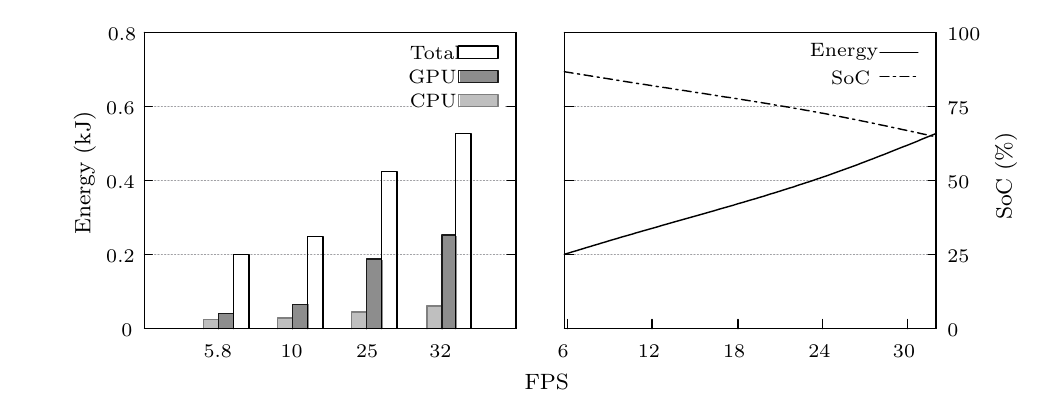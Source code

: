 \definecolor{ca0a0a4}{RGB}{160,160,164}
\definecolor{cbfbfbf}{RGB}{191,191,191}
\definecolor{c7f7f7f}{RGB}{127,127,127}
\definecolor{c8d8d8d}{RGB}{141,141,141}
\definecolor{c1a1a1a}{RGB}{26,26,26}
\scriptsize
\begin{tikzpicture}[y=0.80pt, x=0.80pt, yscale=-0.68, xscale=0.68, inner sep=0pt, outer sep=0pt]
\begin{scope}[draw=black,line join=bevel,line cap=rect,even odd rule,line width=0.512pt]
  \begin{scope}[cm={{1.0,0.0,0.0,1.0,(0.0,0.0)}},draw=black,line join=bevel,line cap=rect,line width=0.512pt]
  \end{scope}
  \begin{scope}[cm={{1.003,0.0,0.0,1.003,(0.0,0.0)}},draw=black,line join=bevel,line cap=rect,line width=0.512pt]
  \end{scope}
  \begin{scope}[cm={{1.003,0.0,0.0,1.003,(0.0,0.0)}},draw=ca0a0a4,dash pattern=on 0.40pt off 0.80pt,line join=round,line cap=round,line width=0.400pt]
    \path[draw] (64.5,224.5) -- (310.5,224.5);
  \end{scope}
  \begin{scope}[cm={{1.003,0.0,0.0,1.003,(0.0,0.0)}},draw=black,line join=round,line cap=round,line width=0.512pt]
    \path[draw] (64.5,224.5) -- (69.5,224.5);
    \path[draw] (310.5,224.5) -- (304.5,224.5);
  \end{scope}
  \begin{scope}[cm={{1.003,0.0,0.0,1.003,(0.0,0.0)}},draw=black,line join=bevel,line cap=rect,line width=0.512pt]
  \end{scope}
  \begin{scope}[cm={{1.003,0.0,0.0,1.003,(49.153,230.217)}},draw=black,line join=bevel,line cap=rect,line width=0.512pt]
  \end{scope}
  \begin{scope}[cm={{1.003,0.0,0.0,1.003,(49.153,230.217)}},draw=black,line join=bevel,line cap=rect,line width=0.512pt]
  \end{scope}
  \begin{scope}[cm={{1.003,0.0,0.0,1.003,(49.153,230.217)}},draw=black,line join=bevel,line cap=rect,line width=0.512pt]
  \end{scope}
  \begin{scope}[cm={{1.003,0.0,0.0,1.003,(49.153,230.217)}},draw=black,line join=bevel,line cap=rect,line width=0.512pt]
  \end{scope}
  \begin{scope}[cm={{1.003,0.0,0.0,1.003,(49.153,230.217)}},draw=black,line join=bevel,line cap=rect,line width=0.512pt]
  \end{scope}
  \begin{scope}[cm={{1.003,0.0,0.0,1.003,(49.153,230.217)}},draw=black,line join=bevel,line cap=rect,line width=0.512pt]
    \path[fill=black] (0.0,0.0) node[above right] () {0};
  \end{scope}
  \begin{scope}[cm={{1.003,0.0,0.0,1.003,(49.153,230.217)}},draw=black,line join=bevel,line cap=rect,line width=0.512pt]
  \end{scope}
  \begin{scope}[cm={{1.003,0.0,0.0,1.003,(0.0,0.0)}},draw=black,line join=bevel,line cap=rect,line width=0.512pt]
  \end{scope}
  \begin{scope}[cm={{1.003,0.0,0.0,1.003,(0.0,0.0)}},draw=ca0a0a4,dash pattern=on 0.40pt off 0.80pt,line join=round,line cap=round,line width=0.400pt]
    \path[draw] (64.5,175.5) -- (310.5,175.5);
  \end{scope}
  \begin{scope}[cm={{1.003,0.0,0.0,1.003,(0.0,0.0)}},draw=black,line join=round,line cap=round,line width=0.512pt]
    \path[draw] (64.5,175.5) -- (69.5,175.5);
    \path[draw] (310.5,175.5) -- (304.5,175.5);
  \end{scope}
  \begin{scope}[cm={{1.003,0.0,0.0,1.003,(0.0,0.0)}},draw=black,line join=bevel,line cap=rect,line width=0.512pt]
  \end{scope}
  \begin{scope}[cm={{1.003,0.0,0.0,1.003,(49.153,181.064)}},draw=black,line join=bevel,line cap=rect,line width=0.512pt]
  \end{scope}
  \begin{scope}[cm={{1.003,0.0,0.0,1.003,(49.153,181.064)}},draw=black,line join=bevel,line cap=rect,line width=0.512pt]
  \end{scope}
  \begin{scope}[cm={{1.003,0.0,0.0,1.003,(49.153,181.064)}},draw=black,line join=bevel,line cap=rect,line width=0.512pt]
  \end{scope}
  \begin{scope}[cm={{1.003,0.0,0.0,1.003,(49.153,181.064)}},draw=black,line join=bevel,line cap=rect,line width=0.512pt]
  \end{scope}
  \begin{scope}[cm={{1.003,0.0,0.0,1.003,(49.153,181.064)}},draw=black,line join=bevel,line cap=rect,line width=0.512pt]
  \end{scope}
  \begin{scope}[cm={{1.003,0.0,0.0,1.003,(39.153,181.064)}},draw=black,line join=bevel,line cap=rect,line width=0.512pt]
    \path[fill=black] (0.0,0.0) node[above right] () {0.2};
  \end{scope}
  \begin{scope}[cm={{1.003,0.0,0.0,1.003,(49.153,181.064)}},draw=black,line join=bevel,line cap=rect,line width=0.512pt]
  \end{scope}
  \begin{scope}[cm={{1.003,0.0,0.0,1.003,(0.0,0.0)}},draw=black,line join=bevel,line cap=rect,line width=0.512pt]
  \end{scope}
  \begin{scope}[cm={{1.003,0.0,0.0,1.003,(0.0,0.0)}},draw=ca0a0a4,dash pattern=on 0.40pt off 0.80pt,line join=round,line cap=round,line width=0.400pt]
    \path[draw] (64.5,126.5) -- (310.5,126.5);
  \end{scope}
  \begin{scope}[cm={{1.003,0.0,0.0,1.003,(0.0,0.0)}},draw=black,line join=round,line cap=round,line width=0.512pt]
    \path[draw] (64.5,126.5) -- (69.5,126.5);
    \path[draw] (310.5,126.5) -- (304.5,126.5);
  \end{scope}
  \begin{scope}[cm={{1.003,0.0,0.0,1.003,(0.0,0.0)}},draw=black,line join=bevel,line cap=rect,line width=0.512pt]
  \end{scope}
  \begin{scope}[cm={{1.003,0.0,0.0,1.003,(49.153,131.911)}},draw=black,line join=bevel,line cap=rect,line width=0.512pt]
  \end{scope}
  \begin{scope}[cm={{1.003,0.0,0.0,1.003,(49.153,131.911)}},draw=black,line join=bevel,line cap=rect,line width=0.512pt]
  \end{scope}
  \begin{scope}[cm={{1.003,0.0,0.0,1.003,(49.153,131.911)}},draw=black,line join=bevel,line cap=rect,line width=0.512pt]
  \end{scope}
  \begin{scope}[cm={{1.003,0.0,0.0,1.003,(49.153,131.911)}},draw=black,line join=bevel,line cap=rect,line width=0.512pt]
  \end{scope}
  \begin{scope}[cm={{1.003,0.0,0.0,1.003,(49.153,131.911)}},draw=black,line join=bevel,line cap=rect,line width=0.512pt]
  \end{scope}
  \begin{scope}[cm={{1.003,0.0,0.0,1.003,(39.153,131.911)}},draw=black,line join=bevel,line cap=rect,line width=0.512pt]
    \path[fill=black] (0.0,0.0) node[above right] () {0.4};
  \end{scope}
  \begin{scope}[cm={{1.003,0.0,0.0,1.003,(49.153,131.911)}},draw=black,line join=bevel,line cap=rect,line width=0.512pt]
  \end{scope}
  \begin{scope}[cm={{1.003,0.0,0.0,1.003,(0.0,0.0)}},draw=black,line join=bevel,line cap=rect,line width=0.512pt]
  \end{scope}
  \begin{scope}[cm={{1.003,0.0,0.0,1.003,(0.0,0.0)}},draw=ca0a0a4,dash pattern=on 0.40pt off 0.80pt,line join=round,line cap=round,line width=0.400pt]
    \path[draw] (64.5,77.5) -- (242.5,77.5);
    \path[draw] (303.5,77.5) -- (310.5,77.5);
  \end{scope}
  \begin{scope}[cm={{1.003,0.0,0.0,1.003,(0.0,0.0)}},draw=black,line join=round,line cap=round,line width=0.512pt]
    \path[draw] (64.5,77.5) -- (69.5,77.5);
    \path[draw] (310.5,77.5) -- (304.5,77.5);
  \end{scope}
  \begin{scope}[cm={{1.003,0.0,0.0,1.003,(0.0,0.0)}},draw=black,line join=bevel,line cap=rect,line width=0.512pt]
  \end{scope}
  \begin{scope}[cm={{1.003,0.0,0.0,1.003,(49.153,82.758)}},draw=black,line join=bevel,line cap=rect,line width=0.512pt]
  \end{scope}
  \begin{scope}[cm={{1.003,0.0,0.0,1.003,(49.153,82.758)}},draw=black,line join=bevel,line cap=rect,line width=0.512pt]
  \end{scope}
  \begin{scope}[cm={{1.003,0.0,0.0,1.003,(49.153,82.758)}},draw=black,line join=bevel,line cap=rect,line width=0.512pt]
  \end{scope}
  \begin{scope}[cm={{1.003,0.0,0.0,1.003,(49.153,82.758)}},draw=black,line join=bevel,line cap=rect,line width=0.512pt]
  \end{scope}
  \begin{scope}[cm={{1.003,0.0,0.0,1.003,(49.153,82.758)}},draw=black,line join=bevel,line cap=rect,line width=0.512pt]
  \end{scope}
  \begin{scope}[cm={{1.003,0.0,0.0,1.003,(39.153,82.758)}},draw=black,line join=bevel,line cap=rect,line width=0.512pt]
    \path[fill=black] (0.0,0.0) node[above right] () {0.6};
  \end{scope}
  \begin{scope}[cm={{1.003,0.0,0.0,1.003,(49.153,82.758)}},draw=black,line join=bevel,line cap=rect,line width=0.512pt]
  \end{scope}
  \begin{scope}[cm={{1.003,0.0,0.0,1.003,(0.0,0.0)}},draw=black,line join=bevel,line cap=rect,line width=0.512pt]
  \end{scope}
  \begin{scope}[cm={{1.003,0.0,0.0,1.003,(0.0,0.0)}},draw=ca0a0a4,dash pattern=on 0.40pt off 0.80pt,line join=round,line cap=round,line width=0.400pt]
    \path[draw] (64.5,28.5) -- (310.5,28.5);
  \end{scope}
  \begin{scope}[cm={{1.003,0.0,0.0,1.003,(0.0,0.0)}},draw=black,line join=round,line cap=round,line width=0.512pt]
    \path[draw] (64.5,28.5) -- (69.5,28.5);
    \path[draw] (310.5,28.5) -- (304.5,28.5);
  \end{scope}
  \begin{scope}[cm={{1.003,0.0,0.0,1.003,(0.0,0.0)}},draw=black,line join=bevel,line cap=rect,line width=0.512pt]
  \end{scope}
  \begin{scope}[cm={{1.003,0.0,0.0,1.003,(50.156,33.605)}},draw=black,line join=bevel,line cap=rect,line width=0.512pt]
  \end{scope}
  \begin{scope}[cm={{1.003,0.0,0.0,1.003,(50.156,33.605)}},draw=black,line join=bevel,line cap=rect,line width=0.512pt]
  \end{scope}
  \begin{scope}[cm={{1.003,0.0,0.0,1.003,(50.156,33.605)}},draw=black,line join=bevel,line cap=rect,line width=0.512pt]
  \end{scope}
  \begin{scope}[cm={{1.003,0.0,0.0,1.003,(50.156,33.605)}},draw=black,line join=bevel,line cap=rect,line width=0.512pt]
  \end{scope}
  \begin{scope}[cm={{1.003,0.0,0.0,1.003,(50.156,33.605)}},draw=black,line join=bevel,line cap=rect,line width=0.512pt]
  \end{scope}
  \begin{scope}[cm={{1.003,0.0,0.0,1.003,(40.156,33.605)}},draw=black,line join=bevel,line cap=rect,line width=0.512pt]
    \path[fill=black] (0.0,0.0) node[above right] () {0.8};
  \end{scope}
  \begin{scope}[cm={{1.003,0.0,0.0,1.003,(50.156,33.605)}},draw=black,line join=bevel,line cap=rect,line width=0.512pt]
  \end{scope}
  \begin{scope}[cm={{1.003,0.0,0.0,1.003,(0.0,0.0)}},draw=black,line join=bevel,line cap=rect,line width=0.512pt]
  \end{scope}
  \begin{scope}[cm={{1.003,0.0,0.0,1.003,(0.0,0.0)}},draw=black,line join=round,line cap=round,line width=0.512pt]
    \path[draw] (113.5,224.5) -- (113.5,224.5);
  \end{scope}
  \begin{scope}[cm={{1.003,0.0,0.0,1.003,(0.0,0.0)}},draw=black,line join=bevel,line cap=rect,line width=0.512pt]
  \end{scope}
  \begin{scope}[cm={{1.003,0.0,0.0,1.003,(103.823,244.261)}},draw=black,line join=bevel,line cap=rect,line width=0.512pt]
  \end{scope}
  \begin{scope}[cm={{1.003,0.0,0.0,1.003,(103.823,244.261)}},draw=black,line join=bevel,line cap=rect,line width=0.512pt]
  \end{scope}
  \begin{scope}[cm={{1.003,0.0,0.0,1.003,(103.823,244.261)}},draw=black,line join=bevel,line cap=rect,line width=0.512pt]
  \end{scope}
  \begin{scope}[cm={{1.003,0.0,0.0,1.003,(103.823,244.261)}},draw=black,line join=bevel,line cap=rect,line width=0.512pt]
  \end{scope}
  \begin{scope}[cm={{1.003,0.0,0.0,1.003,(103.823,244.261)}},draw=black,line join=bevel,line cap=rect,line width=0.512pt]
  \end{scope}
  \begin{scope}[cm={{1.003,0.0,0.0,1.003,(103.823,244.261)}},draw=black,line join=bevel,line cap=rect,line width=0.512pt]
    \path[fill=black] (0.0,0.0) node[above right] () {5.8};
  \end{scope}
  \begin{scope}[cm={{1.003,0.0,0.0,1.003,(103.823,244.261)}},draw=black,line join=bevel,line cap=rect,line width=0.512pt]
  \end{scope}
  \begin{scope}[cm={{1.003,0.0,0.0,1.003,(0.0,0.0)}},draw=black,line join=bevel,line cap=rect,line width=0.512pt]
  \end{scope}
  \begin{scope}[cm={{1.003,0.0,0.0,1.003,(0.0,0.0)}},draw=black,line join=round,line cap=round,line width=0.512pt]
    \path[draw] (162.5,224.5) -- (162.5,224.5);
  \end{scope}
  \begin{scope}[cm={{1.003,0.0,0.0,1.003,(0.0,0.0)}},draw=black,line join=bevel,line cap=rect,line width=0.512pt]
  \end{scope}
  \begin{scope}[cm={{1.003,0.0,0.0,1.003,(154.983,244.261)}},draw=black,line join=bevel,line cap=rect,line width=0.512pt]
  \end{scope}
  \begin{scope}[cm={{1.003,0.0,0.0,1.003,(154.983,244.261)}},draw=black,line join=bevel,line cap=rect,line width=0.512pt]
  \end{scope}
  \begin{scope}[cm={{1.003,0.0,0.0,1.003,(154.983,244.261)}},draw=black,line join=bevel,line cap=rect,line width=0.512pt]
  \end{scope}
  \begin{scope}[cm={{1.003,0.0,0.0,1.003,(154.983,244.261)}},draw=black,line join=bevel,line cap=rect,line width=0.512pt]
  \end{scope}
  \begin{scope}[cm={{1.003,0.0,0.0,1.003,(154.983,244.261)}},draw=black,line join=bevel,line cap=rect,line width=0.512pt]
  \end{scope}
  \begin{scope}[cm={{1.003,0.0,0.0,1.003,(154.983,244.261)}},draw=black,line join=bevel,line cap=rect,line width=0.512pt]
    \path[fill=black] (0.0,0.0) node[above right] () {10};
  \end{scope}
  \begin{scope}[cm={{1.003,0.0,0.0,1.003,(154.983,244.261)}},draw=black,line join=bevel,line cap=rect,line width=0.512pt]
  \end{scope}
  \begin{scope}[cm={{1.003,0.0,0.0,1.003,(0.0,0.0)}},draw=black,line join=bevel,line cap=rect,line width=0.512pt]
  \end{scope}
  \begin{scope}[cm={{1.003,0.0,0.0,1.003,(0.0,0.0)}},draw=black,line join=round,line cap=round,line width=0.512pt]
    \path[draw] (211.5,224.5) -- (211.5,224.5);
  \end{scope}
  \begin{scope}[cm={{1.003,0.0,0.0,1.003,(0.0,0.0)}},draw=black,line join=bevel,line cap=rect,line width=0.512pt]
  \end{scope}
  \begin{scope}[cm={{1.003,0.0,0.0,1.003,(205.139,244.261)}},draw=black,line join=bevel,line cap=rect,line width=0.512pt]
  \end{scope}
  \begin{scope}[cm={{1.003,0.0,0.0,1.003,(205.139,244.261)}},draw=black,line join=bevel,line cap=rect,line width=0.512pt]
  \end{scope}
  \begin{scope}[cm={{1.003,0.0,0.0,1.003,(205.139,244.261)}},draw=black,line join=bevel,line cap=rect,line width=0.512pt]
  \end{scope}
  \begin{scope}[cm={{1.003,0.0,0.0,1.003,(205.139,244.261)}},draw=black,line join=bevel,line cap=rect,line width=0.512pt]
  \end{scope}
  \begin{scope}[cm={{1.003,0.0,0.0,1.003,(205.139,244.261)}},draw=black,line join=bevel,line cap=rect,line width=0.512pt]
  \end{scope}
  \begin{scope}[cm={{1.003,0.0,0.0,1.003,(205.139,244.261)}},draw=black,line join=bevel,line cap=rect,line width=0.512pt]
    \path[fill=black] (0.0,0.0) node[above right] () {25};
  \end{scope}
  \begin{scope}[cm={{1.003,0.0,0.0,1.003,(205.139,244.261)}},draw=black,line join=bevel,line cap=rect,line width=0.512pt]
  \end{scope}
  \begin{scope}[cm={{1.003,0.0,0.0,1.003,(0.0,0.0)}},draw=black,line join=bevel,line cap=rect,line width=0.512pt]
  \end{scope}
  \begin{scope}[cm={{1.003,0.0,0.0,1.003,(0.0,0.0)}},draw=black,line join=round,line cap=round,line width=0.512pt]
    \path[draw] (261.5,224.5) -- (261.5,224.5);
  \end{scope}
  \begin{scope}[cm={{1.003,0.0,0.0,1.003,(0.0,0.0)}},draw=black,line join=bevel,line cap=rect,line width=0.512pt]
  \end{scope}
  \begin{scope}[cm={{1.003,0.0,0.0,1.003,(253.791,244.261)}},draw=black,line join=bevel,line cap=rect,line width=0.512pt]
  \end{scope}
  \begin{scope}[cm={{1.003,0.0,0.0,1.003,(253.791,244.261)}},draw=black,line join=bevel,line cap=rect,line width=0.512pt]
  \end{scope}
  \begin{scope}[cm={{1.003,0.0,0.0,1.003,(253.791,244.261)}},draw=black,line join=bevel,line cap=rect,line width=0.512pt]
  \end{scope}
  \begin{scope}[cm={{1.003,0.0,0.0,1.003,(253.791,244.261)}},draw=black,line join=bevel,line cap=rect,line width=0.512pt]
  \end{scope}
  \begin{scope}[cm={{1.003,0.0,0.0,1.003,(253.791,244.261)}},draw=black,line join=bevel,line cap=rect,line width=0.512pt]
  \end{scope}
  \begin{scope}[cm={{1.003,0.0,0.0,1.003,(253.791,244.261)}},draw=black,line join=bevel,line cap=rect,line width=0.512pt]
    \path[fill=black] (0.0,0.0) node[above right] () {32};
  \end{scope}
  \begin{scope}[cm={{1.003,0.0,0.0,1.003,(253.791,244.261)}},draw=black,line join=bevel,line cap=rect,line width=0.512pt]
  \end{scope}
  \begin{scope}[cm={{1.003,0.0,0.0,1.003,(0.0,0.0)}},draw=black,line join=bevel,line cap=rect,line width=0.512pt]
  \end{scope}
  \begin{scope}[cm={{1.003,0.0,0.0,1.003,(0.0,0.0)}},draw=black,line join=round,line cap=round,line width=0.512pt]
    \path[draw] (64.5,28.5) -- (64.5,224.5) -- (310.5,224.5) --
      (310.5,28.5) -- (64.5,28.5);
  \end{scope}
  \begin{scope}[cm={{1.003,0.0,0.0,1.003,(0.0,0.0)}},draw=black,line join=bevel,line cap=rect,line width=0.512pt]
  \end{scope}
  \begin{scope}[cm={{0.0,-1.003,1.003,0.0,(31.598,163.008)}},draw=black,line join=bevel,line cap=rect,line width=0.512pt]
  \end{scope}
  \begin{scope}[cm={{0.0,-1.003,1.003,0.0,(31.598,163.008)}},draw=black,line join=bevel,line cap=rect,line width=0.512pt]
  \end{scope}
  \begin{scope}[cm={{0.0,-1.003,1.003,0.0,(31.598,163.008)}},draw=black,line join=bevel,line cap=rect,line width=0.512pt]
  \end{scope}
  \begin{scope}[cm={{0.0,-1.003,1.003,0.0,(31.598,163.008)}},draw=black,line join=bevel,line cap=rect,line width=0.512pt]
  \end{scope}
  \begin{scope}[cm={{0.0,-1.003,1.003,0.0,(31.598,163.008)}},draw=black,line join=bevel,line cap=rect,line width=0.512pt]
  \end{scope}
  \begin{scope}[cm={{0.0,-1.003,1.003,0.0,(17.598,163.008)}},draw=black,line join=bevel,line cap=rect,line width=0.512pt]
    \path[fill=black] (0.0,0.0) node[above right] () {\rotatebox{90}{\footnotesize Energy (kJ)}};
  \end{scope}
  \begin{scope}[cm={{0.0,-1.003,1.003,0.0,(31.598,163.008)}},draw=black,line join=bevel,line cap=rect,line width=0.512pt]
  \end{scope}
  \begin{scope}[cm={{1.003,0.0,0.0,1.003,(316.988,265.327)}},draw=black,line join=bevel,line cap=rect,line width=0.512pt]
  \end{scope}
  \begin{scope}[cm={{1.003,0.0,0.0,1.003,(316.988,265.327)}},draw=black,line join=bevel,line cap=rect,line width=0.512pt]
  \end{scope}
  \begin{scope}[cm={{1.003,0.0,0.0,1.003,(316.988,265.327)}},draw=black,line join=bevel,line cap=rect,line width=0.512pt]
  \end{scope}
  \begin{scope}[cm={{1.003,0.0,0.0,1.003,(316.988,265.327)}},draw=black,line join=bevel,line cap=rect,line width=0.512pt]
  \end{scope}
  \begin{scope}[cm={{1.003,0.0,0.0,1.003,(316.988,265.327)}},draw=black,line join=bevel,line cap=rect,line width=0.512pt]
  \end{scope}
  \begin{scope}[cm={{1.003,0.0,0.0,1.003,(316.988,265.327)}},draw=black,line join=bevel,line cap=rect,line width=0.512pt]
    \path[fill=black] (0.0,0.0) node[above right] () {\footnotesize FPS};
  \end{scope}
  \begin{scope}[cm={{1.003,0.0,0.0,1.003,(316.988,265.327)}},draw=black,line join=bevel,line cap=rect,line width=0.512pt]
  \end{scope}
  \begin{scope}[cm={{1.003,0.0,0.0,1.003,(247.772,78.244)}},draw=black,line join=bevel,line cap=rect,line width=0.512pt]
  \end{scope}
  \begin{scope}[cm={{1.003,0.0,0.0,1.003,(247.772,78.244)}},draw=black,line join=bevel,line cap=rect,line width=0.512pt]
  \end{scope}
  \begin{scope}[cm={{1.003,0.0,0.0,1.003,(247.772,78.244)}},draw=black,line join=bevel,line cap=rect,line width=0.512pt]
  \end{scope}
  \begin{scope}[cm={{1.003,0.0,0.0,1.003,(247.772,78.244)}},draw=black,line join=bevel,line cap=rect,line width=0.512pt]
  \end{scope}
  \begin{scope}[cm={{1.003,0.0,0.0,1.003,(247.772,78.244)}},draw=black,line join=bevel,line cap=rect,line width=0.512pt]
  \end{scope}
  \begin{scope}[cm={{1.003,0.0,0.0,1.003,(240.772,78.244)}},draw=black,line join=bevel,line cap=rect,line width=0.512pt]
    \path[fill=black] (0.0,0.0) node[above right] () {\scriptsize CPU};
  \end{scope}
  \begin{scope}[cm={{1.003,0.0,0.0,1.003,(247.772,78.244)}},draw=black,line join=bevel,line cap=rect,line width=0.512pt]
  \end{scope}
  \begin{scope}[cm={{1.003,0.0,0.0,1.003,(0.0,0.0)}},draw=black,line join=bevel,line cap=rect,line width=0.512pt]
  \end{scope}
  \begin{scope}[cm={{1.003,0.0,0.0,1.003,(0.0,0.0)}},fill=cbfbfbf]
    \path[fill,rounded corners=0.0cm] (273.0,70.0) rectangle
      (299.0,78.0);
  \end{scope}
  \begin{scope}[cm={{1.003,0.0,0.0,1.003,(0.0,0.0)}},draw=black,line join=bevel,line cap=rect,line width=0.512pt]
  \end{scope}
  \begin{scope}[cm={{1.003,0.0,0.0,1.003,(0.0,0.0)}},draw=black,line join=bevel,line cap=rect,line width=0.512pt]
  \end{scope}
  \begin{scope}[cm={{1.003,0.0,0.0,1.003,(0.0,0.0)}},draw=c7f7f7f,line join=round,line cap=round,line width=0.512pt]
    \path[draw,even odd rule] (272.5,77.5) -- (298.5,77.5) --
      (298.5,77.5) -- (298.5,69.5) -- (298.5,69.5) --
      (272.5,69.5) -- (272.5,69.5) -- (272.5,77.5);
  \end{scope}
  \begin{scope}[cm={{1.003,0.0,0.0,1.003,(0.0,0.0)}},draw=black,line join=bevel,line cap=rect,line width=0.512pt]
  \end{scope}
  \begin{scope}[cm={{1.003,0.0,0.0,1.003,(0.0,0.0)}},draw=black,line join=bevel,line cap=rect,line width=0.512pt]
  \end{scope}
  \begin{scope}[cm={{1.003,0.0,0.0,1.003,(0.0,0.0)}},draw=black,line join=bevel,line cap=rect,line width=0.512pt]
  \end{scope}
  \begin{scope}[cm={{1.003,0.0,0.0,1.003,(0.0,0.0)}},draw=black,line join=bevel,line cap=rect,line width=0.512pt]
  \end{scope}
  \begin{scope}[cm={{1.003,0.0,0.0,1.003,(0.0,0.0)}},fill=cbfbfbf]
    \path[fill,rounded corners=0.0cm] (103.0,219.0) rectangle
      (113.0,224.0);
  \end{scope}
  \begin{scope}[cm={{1.003,0.0,0.0,1.003,(0.0,0.0)}},draw=black,line join=bevel,line cap=rect,line width=0.512pt]
  \end{scope}
  \begin{scope}[cm={{1.003,0.0,0.0,1.003,(0.0,0.0)}},draw=black,line join=bevel,line cap=rect,line width=0.512pt]
  \end{scope}
  \begin{scope}[cm={{1.003,0.0,0.0,1.003,(0.0,0.0)}},draw=c7f7f7f,line join=round,line cap=round,line width=0.512pt]
    \path[draw] (103.5,224.5) -- (103.5,218.5) -- (113.5,218.5) --
      (113.5,224.5) -- (103.5,224.5);
  \end{scope}
  \begin{scope}[cm={{1.003,0.0,0.0,1.003,(0.0,0.0)}},draw=black,line join=bevel,line cap=rect,line width=0.512pt]
  \end{scope}
  \begin{scope}[cm={{1.003,0.0,0.0,1.003,(0.0,0.0)}},draw=black,line join=bevel,line cap=rect,line width=0.512pt]
  \end{scope}
  \begin{scope}[cm={{1.003,0.0,0.0,1.003,(0.0,0.0)}},fill=cbfbfbf]
    \path[fill,rounded corners=0.0cm] (153.0,218.0) rectangle
      (163.0,224.0);
  \end{scope}
  \begin{scope}[cm={{1.003,0.0,0.0,1.003,(0.0,0.0)}},draw=black,line join=bevel,line cap=rect,line width=0.512pt]
  \end{scope}
  \begin{scope}[cm={{1.003,0.0,0.0,1.003,(0.0,0.0)}},draw=black,line join=bevel,line cap=rect,line width=0.512pt]
  \end{scope}
  \begin{scope}[cm={{1.003,0.0,0.0,1.003,(0.0,0.0)}},draw=c7f7f7f,line join=round,line cap=round,line width=0.512pt]
    \path[draw] (152.5,224.5) -- (152.5,217.5) -- (162.5,217.5) --
      (162.5,224.5) -- (152.5,224.5);
  \end{scope}
  \begin{scope}[cm={{1.003,0.0,0.0,1.003,(0.0,0.0)}},draw=black,line join=bevel,line cap=rect,line width=0.512pt]
  \end{scope}
  \begin{scope}[cm={{1.003,0.0,0.0,1.003,(0.0,0.0)}},draw=black,line join=bevel,line cap=rect,line width=0.512pt]
  \end{scope}
  \begin{scope}[cm={{1.003,0.0,0.0,1.003,(0.0,0.0)}},fill=cbfbfbf]
    \path[fill,rounded corners=0.0cm] (202.0,213.0) rectangle
      (212.0,224.0);
  \end{scope}
  \begin{scope}[cm={{1.003,0.0,0.0,1.003,(0.0,0.0)}},draw=black,line join=bevel,line cap=rect,line width=0.512pt]
  \end{scope}
  \begin{scope}[cm={{1.003,0.0,0.0,1.003,(0.0,0.0)}},draw=black,line join=bevel,line cap=rect,line width=0.512pt]
  \end{scope}
  \begin{scope}[cm={{1.003,0.0,0.0,1.003,(0.0,0.0)}},draw=c7f7f7f,line join=round,line cap=round,line width=0.512pt]
    \path[draw] (201.5,224.5) -- (201.5,213.5) -- (211.5,213.5) --
      (211.5,224.5) -- (201.5,224.5);
  \end{scope}
  \begin{scope}[cm={{1.003,0.0,0.0,1.003,(0.0,0.0)}},draw=black,line join=bevel,line cap=rect,line width=0.512pt]
  \end{scope}
  \begin{scope}[cm={{1.003,0.0,0.0,1.003,(0.0,0.0)}},draw=black,line join=bevel,line cap=rect,line width=0.512pt]
  \end{scope}
  \begin{scope}[cm={{1.003,0.0,0.0,1.003,(0.0,0.0)}},fill=cbfbfbf]
    \path[fill,rounded corners=0.0cm] (251.0,209.0) rectangle
      (261.0,224.0);
  \end{scope}
  \begin{scope}[cm={{1.003,0.0,0.0,1.003,(0.0,0.0)}},draw=black,line join=bevel,line cap=rect,line width=0.512pt]
  \end{scope}
  \begin{scope}[cm={{1.003,0.0,0.0,1.003,(0.0,0.0)}},draw=black,line join=bevel,line cap=rect,line width=0.512pt]
  \end{scope}
  \begin{scope}[cm={{1.003,0.0,0.0,1.003,(0.0,0.0)}},draw=c7f7f7f,line join=round,line cap=round,line width=0.512pt]
    \path[draw] (251.5,224.5) -- (251.5,209.5) -- (261.5,209.5) --
      (261.5,224.5) -- (251.5,224.5);
  \end{scope}
  \begin{scope}[cm={{1.003,0.0,0.0,1.003,(0.0,0.0)}},draw=black,line join=bevel,line cap=rect,line width=0.512pt]
  \end{scope}
  \begin{scope}[cm={{1.003,0.0,0.0,1.003,(246.769,62.194)}},draw=black,line join=bevel,line cap=rect,line width=0.512pt]
  \end{scope}
  \begin{scope}[cm={{1.003,0.0,0.0,1.003,(246.769,62.194)}},draw=black,line join=bevel,line cap=rect,line width=0.512pt]
  \end{scope}
  \begin{scope}[cm={{1.003,0.0,0.0,1.003,(246.769,62.194)}},draw=black,line join=bevel,line cap=rect,line width=0.512pt]
  \end{scope}
  \begin{scope}[cm={{1.003,0.0,0.0,1.003,(246.769,62.194)}},draw=black,line join=bevel,line cap=rect,line width=0.512pt]
  \end{scope}
  \begin{scope}[cm={{1.003,0.0,0.0,1.003,(246.769,62.194)}},draw=black,line join=bevel,line cap=rect,line width=0.512pt]
  \end{scope}
  \begin{scope}[cm={{1.003,0.0,0.0,1.003,(239.769,62.194)}},draw=black,line join=bevel,line cap=rect,line width=0.512pt]
    \path[fill=black] (0.0,0.0) node[above right] () {\scriptsize GPU};
  \end{scope}
  \begin{scope}[cm={{1.003,0.0,0.0,1.003,(246.769,62.194)}},draw=black,line join=bevel,line cap=rect,line width=0.512pt]
  \end{scope}
  \begin{scope}[cm={{1.003,0.0,0.0,1.003,(0.0,0.0)}},draw=black,line join=bevel,line cap=rect,line width=0.512pt]
  \end{scope}
  \begin{scope}[cm={{1.003,0.0,0.0,1.003,(0.0,0.0)}},fill=c8d8d8d]
    \path[fill,rounded corners=0.0cm] (273.0,54.0) rectangle
      (299.0,62.0);
  \end{scope}
  \begin{scope}[cm={{1.003,0.0,0.0,1.003,(0.0,0.0)}},draw=black,line join=bevel,line cap=rect,line width=0.512pt]
  \end{scope}
  \begin{scope}[cm={{1.003,0.0,0.0,1.003,(0.0,0.0)}},draw=black,line join=bevel,line cap=rect,line width=0.512pt]
  \end{scope}
  \begin{scope}[cm={{1.003,0.0,0.0,1.003,(0.0,0.0)}},draw=c1a1a1a,line join=round,line cap=round,line width=0.512pt]
    \path[draw,even odd rule] (272.5,61.5) -- (298.5,61.5) --
      (298.5,61.5) -- (298.5,53.5) -- (298.5,53.5) --
      (272.5,53.5) -- (272.5,53.5) -- (272.5,61.5);
  \end{scope}
  \begin{scope}[cm={{1.003,0.0,0.0,1.003,(0.0,0.0)}},draw=black,line join=bevel,line cap=rect,line width=0.512pt]
  \end{scope}
  \begin{scope}[cm={{1.003,0.0,0.0,1.003,(0.0,0.0)}},draw=black,line join=bevel,line cap=rect,line width=0.512pt]
  \end{scope}
  \begin{scope}[cm={{1.003,0.0,0.0,1.003,(0.0,0.0)}},draw=black,line join=bevel,line cap=rect,line width=0.512pt]
  \end{scope}
  \begin{scope}[cm={{1.003,0.0,0.0,1.003,(0.0,0.0)}},draw=black,line join=bevel,line cap=rect,line width=0.512pt]
  \end{scope}
  \begin{scope}[cm={{1.003,0.0,0.0,1.003,(0.0,0.0)}},fill=c8d8d8d]
    \path[fill,rounded corners=0.0cm] (113.0,214.0) rectangle
      (123.0,224.0);
  \end{scope}
  \begin{scope}[cm={{1.003,0.0,0.0,1.003,(0.0,0.0)}},draw=black,line join=bevel,line cap=rect,line width=0.512pt]
  \end{scope}
  \begin{scope}[cm={{1.003,0.0,0.0,1.003,(0.0,0.0)}},draw=black,line join=bevel,line cap=rect,line width=0.512pt]
  \end{scope}
  \begin{scope}[cm={{1.003,0.0,0.0,1.003,(0.0,0.0)}},draw=c1a1a1a,line join=round,line cap=round,line width=0.512pt]
    \path[draw] (113.5,224.5) -- (113.5,214.5) -- (123.5,214.5) --
      (123.5,224.5) -- (113.5,224.5);
  \end{scope}
  \begin{scope}[cm={{1.003,0.0,0.0,1.003,(0.0,0.0)}},draw=black,line join=bevel,line cap=rect,line width=0.512pt]
  \end{scope}
  \begin{scope}[cm={{1.003,0.0,0.0,1.003,(0.0,0.0)}},draw=black,line join=bevel,line cap=rect,line width=0.512pt]
  \end{scope}
  \begin{scope}[cm={{1.003,0.0,0.0,1.003,(0.0,0.0)}},fill=c8d8d8d]
    \path[fill,rounded corners=0.0cm] (163.0,208.0) rectangle
      (173.0,224.0);
  \end{scope}
  \begin{scope}[cm={{1.003,0.0,0.0,1.003,(0.0,0.0)}},draw=black,line join=bevel,line cap=rect,line width=0.512pt]
  \end{scope}
  \begin{scope}[cm={{1.003,0.0,0.0,1.003,(0.0,0.0)}},draw=black,line join=bevel,line cap=rect,line width=0.512pt]
  \end{scope}
  \begin{scope}[cm={{1.003,0.0,0.0,1.003,(0.0,0.0)}},draw=c1a1a1a,line join=round,line cap=round,line width=0.512pt]
    \path[draw] (162.5,224.5) -- (162.5,208.5) -- (172.5,208.5) --
      (172.5,224.5) -- (162.5,224.5);
  \end{scope}
  \begin{scope}[cm={{1.003,0.0,0.0,1.003,(0.0,0.0)}},draw=black,line join=bevel,line cap=rect,line width=0.512pt]
  \end{scope}
  \begin{scope}[cm={{1.003,0.0,0.0,1.003,(0.0,0.0)}},draw=black,line join=bevel,line cap=rect,line width=0.512pt]
  \end{scope}
  \begin{scope}[cm={{1.003,0.0,0.0,1.003,(0.0,0.0)}},fill=c8d8d8d]
    \path[fill,rounded corners=0.0cm] (212.0,179.0) rectangle
      (222.0,224.0);
  \end{scope}
  \begin{scope}[cm={{1.003,0.0,0.0,1.003,(0.0,0.0)}},draw=black,line join=bevel,line cap=rect,line width=0.512pt]
  \end{scope}
  \begin{scope}[cm={{1.003,0.0,0.0,1.003,(0.0,0.0)}},draw=black,line join=bevel,line cap=rect,line width=0.512pt]
  \end{scope}
  \begin{scope}[cm={{1.003,0.0,0.0,1.003,(0.0,0.0)}},draw=c1a1a1a,line join=round,line cap=round,line width=0.512pt]
    \path[draw] (211.5,224.5) -- (211.5,178.5) -- (221.5,178.5) --
      (221.5,224.5) -- (211.5,224.5);
  \end{scope}
  \begin{scope}[cm={{1.003,0.0,0.0,1.003,(0.0,0.0)}},draw=black,line join=bevel,line cap=rect,line width=0.512pt]
  \end{scope}
  \begin{scope}[cm={{1.003,0.0,0.0,1.003,(0.0,0.0)}},draw=black,line join=bevel,line cap=rect,line width=0.512pt]
  \end{scope}
  \begin{scope}[cm={{1.003,0.0,0.0,1.003,(0.0,0.0)}},fill=c8d8d8d]
    \path[fill,rounded corners=0.0cm] (261.0,163.0) rectangle
      (271.0,224.0);
  \end{scope}
  \begin{scope}[cm={{1.003,0.0,0.0,1.003,(0.0,0.0)}},draw=black,line join=bevel,line cap=rect,line width=0.512pt]
  \end{scope}
  \begin{scope}[cm={{1.003,0.0,0.0,1.003,(0.0,0.0)}},draw=black,line join=bevel,line cap=rect,line width=0.512pt]
  \end{scope}
  \begin{scope}[cm={{1.003,0.0,0.0,1.003,(0.0,0.0)}},draw=c1a1a1a,line join=round,line cap=round,line width=0.512pt]
    \path[draw] (261.5,224.5) -- (261.5,162.5) -- (270.5,162.5) --
      (270.5,224.5) -- (261.5,224.5);
  \end{scope}
  \begin{scope}[cm={{1.003,0.0,0.0,1.003,(0.0,0.0)}},draw=black,line join=bevel,line cap=rect,line width=0.512pt]
  \end{scope}
  \begin{scope}[cm={{1.003,0.0,0.0,1.003,(244.763,46.144)}},draw=black,line join=bevel,line cap=rect,line width=0.512pt]
  \end{scope}
  \begin{scope}[cm={{1.003,0.0,0.0,1.003,(244.763,46.144)}},draw=black,line join=bevel,line cap=rect,line width=0.512pt]
  \end{scope}
  \begin{scope}[cm={{1.003,0.0,0.0,1.003,(244.763,46.144)}},draw=black,line join=bevel,line cap=rect,line width=0.512pt]
  \end{scope}
  \begin{scope}[cm={{1.003,0.0,0.0,1.003,(244.763,46.144)}},draw=black,line join=bevel,line cap=rect,line width=0.512pt]
  \end{scope}
  \begin{scope}[cm={{1.003,0.0,0.0,1.003,(244.763,46.144)}},draw=black,line join=bevel,line cap=rect,line width=0.512pt]
  \end{scope}
  \begin{scope}[cm={{1.003,0.0,0.0,1.003,(240.763,46.144)}},draw=black,line join=bevel,line cap=rect,line width=0.512pt]
    \path[fill=black] (0.0,0.0) node[above right] () {\scriptsize Total};
  \end{scope}
  \begin{scope}[cm={{1.003,0.0,0.0,1.003,(244.763,46.144)}},draw=black,line join=bevel,line cap=rect,line width=0.512pt]
  \end{scope}
  \begin{scope}[cm={{1.003,0.0,0.0,1.003,(0.0,0.0)}},draw=black,line join=bevel,line cap=rect,line width=0.512pt]
  \end{scope}
  \begin{scope}[cm={{1.003,0.0,0.0,1.003,(0.0,0.0)}}]
    \path[rounded corners=0.0cm] (273.0,38.0) rectangle (299.0,46.0);
  \end{scope}
  \begin{scope}[cm={{1.003,0.0,0.0,1.003,(0.0,0.0)}},draw=black,line join=bevel,line cap=rect,line width=0.512pt]
  \end{scope}
  \begin{scope}[cm={{1.003,0.0,0.0,1.003,(0.0,0.0)}},draw=black,line join=bevel,line cap=rect,line width=0.512pt]
  \end{scope}
  \begin{scope}[cm={{1.003,0.0,0.0,1.003,(0.0,0.0)}},draw=black,line join=round,line cap=round,line width=0.512pt]
    \path[draw,even odd rule] (272.5,45.5) -- (298.5,45.5) --
      (298.5,45.5) -- (298.5,37.5) -- (298.5,37.5) --
      (272.5,37.5) -- (272.5,37.5) -- (272.5,45.5);
  \end{scope}
  \begin{scope}[cm={{1.003,0.0,0.0,1.003,(0.0,0.0)}},draw=black,line join=bevel,line cap=rect,line width=0.512pt]
  \end{scope}
  \begin{scope}[cm={{1.003,0.0,0.0,1.003,(0.0,0.0)}},draw=black,line join=bevel,line cap=rect,line width=0.512pt]
  \end{scope}
  \begin{scope}[cm={{1.003,0.0,0.0,1.003,(0.0,0.0)}},draw=black,line join=bevel,line cap=rect,line width=0.512pt]
  \end{scope}
  \begin{scope}[cm={{1.003,0.0,0.0,1.003,(0.0,0.0)}},draw=black,line join=bevel,line cap=rect,line width=0.512pt]
  \end{scope}
  \begin{scope}[cm={{1.003,0.0,0.0,1.003,(0.0,0.0)}}]
    \path[rounded corners=0.0cm] (123.0,175.0) rectangle
      (133.0,224.0);
  \end{scope}
  \begin{scope}[cm={{1.003,0.0,0.0,1.003,(0.0,0.0)}},draw=black,line join=bevel,line cap=rect,line width=0.512pt]
  \end{scope}
  \begin{scope}[cm={{1.003,0.0,0.0,1.003,(0.0,0.0)}},draw=black,line join=bevel,line cap=rect,line width=0.512pt]
  \end{scope}
  \begin{scope}[cm={{1.003,0.0,0.0,1.003,(0.0,0.0)}},draw=black,line join=round,line cap=round,line width=0.512pt]
    \path[draw] (123.5,224.5) -- (123.5,175.5) -- (133.5,175.5) --
      (133.5,224.5) -- (123.5,224.5);
  \end{scope}
  \begin{scope}[cm={{1.003,0.0,0.0,1.003,(0.0,0.0)}},draw=black,line join=bevel,line cap=rect,line width=0.512pt]
  \end{scope}
  \begin{scope}[cm={{1.003,0.0,0.0,1.003,(0.0,0.0)}},draw=black,line join=bevel,line cap=rect,line width=0.512pt]
  \end{scope}
  \begin{scope}[cm={{1.003,0.0,0.0,1.003,(0.0,0.0)}}]
    \path[rounded corners=0.0cm] (172.0,163.0) rectangle
      (182.0,224.0);
  \end{scope}
  \begin{scope}[cm={{1.003,0.0,0.0,1.003,(0.0,0.0)}},draw=black,line join=bevel,line cap=rect,line width=0.512pt]
  \end{scope}
  \begin{scope}[cm={{1.003,0.0,0.0,1.003,(0.0,0.0)}},draw=black,line join=bevel,line cap=rect,line width=0.512pt]
  \end{scope}
  \begin{scope}[cm={{1.003,0.0,0.0,1.003,(0.0,0.0)}},draw=black,line join=round,line cap=round,line width=0.512pt]
    \path[draw] (172.5,224.5) -- (172.5,163.5) -- (182.5,163.5) --
      (182.5,224.5) -- (172.5,224.5);
  \end{scope}
  \begin{scope}[cm={{1.003,0.0,0.0,1.003,(0.0,0.0)}},draw=black,line join=bevel,line cap=rect,line width=0.512pt]
  \end{scope}
  \begin{scope}[cm={{1.003,0.0,0.0,1.003,(0.0,0.0)}},draw=black,line join=bevel,line cap=rect,line width=0.512pt]
  \end{scope}
  \begin{scope}[cm={{1.003,0.0,0.0,1.003,(0.0,0.0)}}]
    \path[rounded corners=0.0cm] (222.0,121.0) rectangle
      (232.0,224.0);
  \end{scope}
  \begin{scope}[cm={{1.003,0.0,0.0,1.003,(0.0,0.0)}},draw=black,line join=bevel,line cap=rect,line width=0.512pt]
  \end{scope}
  \begin{scope}[cm={{1.003,0.0,0.0,1.003,(0.0,0.0)}},draw=black,line join=bevel,line cap=rect,line width=0.512pt]
  \end{scope}
  \begin{scope}[cm={{1.003,0.0,0.0,1.003,(0.0,0.0)}},draw=black,line join=round,line cap=round,line width=0.512pt]
    \path[draw] (221.5,224.5) -- (221.5,120.5) -- (231.5,120.5) --
      (231.5,224.5) -- (221.5,224.5);
  \end{scope}
  \begin{scope}[cm={{1.003,0.0,0.0,1.003,(0.0,0.0)}},draw=black,line join=bevel,line cap=rect,line width=0.512pt]
  \end{scope}
  \begin{scope}[cm={{1.003,0.0,0.0,1.003,(0.0,0.0)}},draw=black,line join=bevel,line cap=rect,line width=0.512pt]
  \end{scope}
  \begin{scope}[cm={{1.003,0.0,0.0,1.003,(0.0,0.0)}}]
    \path[rounded corners=0.0cm] (271.0,95.0) rectangle
      (281.0,224.0);
  \end{scope}
  \begin{scope}[cm={{1.003,0.0,0.0,1.003,(0.0,0.0)}},draw=black,line join=bevel,line cap=rect,line width=0.512pt]
  \end{scope}
  \begin{scope}[cm={{1.003,0.0,0.0,1.003,(0.0,0.0)}},draw=black,line join=bevel,line cap=rect,line width=0.512pt]
  \end{scope}
  \begin{scope}[cm={{1.003,0.0,0.0,1.003,(0.0,0.0)}},draw=black,line join=round,line cap=round,line width=0.512pt]
    \path[draw] (270.5,224.5) -- (270.5,95.5) -- (280.5,95.5) --
      (280.5,224.5) -- (270.5,224.5);
  \end{scope}
  \begin{scope}[cm={{1.003,0.0,0.0,1.003,(0.0,0.0)}},draw=black,line join=bevel,line cap=rect,line width=0.512pt]
  \end{scope}
  \begin{scope}[cm={{1.003,0.0,0.0,1.003,(0.0,0.0)}},draw=black,line join=bevel,line cap=rect,line width=0.512pt]
  \end{scope}
  \begin{scope}[cm={{1.003,0.0,0.0,1.003,(0.0,0.0)}},draw=black,line join=round,line cap=round,line width=0.512pt]
    \path[draw] (64.5,28.5) -- (64.5,224.5) -- (310.5,224.5) --
      (310.5,28.5) -- (64.5,28.5);
  \end{scope}
  \begin{scope}[cm={{1.003,0.0,0.0,1.003,(0.0,0.0)}},draw=ca0a0a4,dash pattern=on 0.40pt off 0.80pt,line join=round,line cap=round,line width=0.400pt]
    \path[draw] (342.5,224.5) -- (588.5,224.5);
  \end{scope}
  \begin{scope}[cm={{1.003,0.0,0.0,1.003,(0.0,0.0)}},draw=black,line join=round,line cap=round,line width=0.512pt]
    \path[draw] (342.5,224.5) -- (348.5,224.5);
    \path[draw] (588.5,224.5) -- (583.5,224.5);
  \end{scope}
  \begin{scope}[cm={{1.003,0.0,0.0,1.003,(0.0,0.0)}},draw=black,line join=bevel,line cap=rect,line width=0.512pt]
  \end{scope}
  \begin{scope}[cm={{1.003,0.0,0.0,1.003,(336.047,224.7)}},draw=black,line join=bevel,line cap=rect,line width=0.512pt]
  \end{scope}
  \begin{scope}[cm={{1.003,0.0,0.0,1.003,(336.047,224.7)}},draw=black,line join=bevel,line cap=rect,line width=0.512pt]
  \end{scope}
  \begin{scope}[cm={{1.003,0.0,0.0,1.003,(336.047,224.7)}},draw=black,line join=bevel,line cap=rect,line width=0.512pt]
  \end{scope}
  \begin{scope}[cm={{1.003,0.0,0.0,1.003,(336.047,224.7)}},draw=black,line join=bevel,line cap=rect,line width=0.512pt]
  \end{scope}
  \begin{scope}[cm={{1.003,0.0,0.0,1.003,(336.047,224.7)}},draw=black,line join=bevel,line cap=rect,line width=0.512pt]
  \end{scope}
  \begin{scope}[cm={{1.003,0.0,0.0,1.003,(336.047,224.7)}},draw=black,line join=bevel,line cap=rect,line width=0.512pt]
  \end{scope}
  \begin{scope}[cm={{1.003,0.0,0.0,1.003,(0.0,0.0)}},draw=black,line join=bevel,line cap=rect,line width=0.512pt]
  \end{scope}
  \begin{scope}[cm={{1.003,0.0,0.0,1.003,(0.0,0.0)}},draw=ca0a0a4,dash pattern=on 0.40pt off 0.80pt,line join=round,line cap=round,line width=0.400pt]
    \path[draw] (342.5,175.5) -- (588.5,175.5);
  \end{scope}
  \begin{scope}[cm={{1.003,0.0,0.0,1.003,(0.0,0.0)}},draw=black,line join=round,line cap=round,line width=0.512pt]
    \path[draw] (342.5,175.5) -- (348.5,175.5);
    \path[draw] (588.5,175.5) -- (583.5,175.5);
  \end{scope}
  \begin{scope}[cm={{1.003,0.0,0.0,1.003,(0.0,0.0)}},draw=black,line join=bevel,line cap=rect,line width=0.512pt]
  \end{scope}
  \begin{scope}[cm={{1.003,0.0,0.0,1.003,(336.047,175.547)}},draw=black,line join=bevel,line cap=rect,line width=0.512pt]
  \end{scope}
  \begin{scope}[cm={{1.003,0.0,0.0,1.003,(336.047,175.547)}},draw=black,line join=bevel,line cap=rect,line width=0.512pt]
  \end{scope}
  \begin{scope}[cm={{1.003,0.0,0.0,1.003,(336.047,175.547)}},draw=black,line join=bevel,line cap=rect,line width=0.512pt]
  \end{scope}
  \begin{scope}[cm={{1.003,0.0,0.0,1.003,(336.047,175.547)}},draw=black,line join=bevel,line cap=rect,line width=0.512pt]
  \end{scope}
  \begin{scope}[cm={{1.003,0.0,0.0,1.003,(336.047,175.547)}},draw=black,line join=bevel,line cap=rect,line width=0.512pt]
  \end{scope}
  \begin{scope}[cm={{1.003,0.0,0.0,1.003,(336.047,175.547)}},draw=black,line join=bevel,line cap=rect,line width=0.512pt]
  \end{scope}
  \begin{scope}[cm={{1.003,0.0,0.0,1.003,(0.0,0.0)}},draw=black,line join=bevel,line cap=rect,line width=0.512pt]
  \end{scope}
  \begin{scope}[cm={{1.003,0.0,0.0,1.003,(0.0,0.0)}},draw=ca0a0a4,dash pattern=on 0.40pt off 0.80pt,line join=round,line cap=round,line width=0.400pt]
    \path[draw] (342.5,126.5) -- (588.5,126.5);
  \end{scope}
  \begin{scope}[cm={{1.003,0.0,0.0,1.003,(0.0,0.0)}},draw=black,line join=round,line cap=round,line width=0.512pt]
    \path[draw] (342.5,126.5) -- (348.5,126.5);
    \path[draw] (588.5,126.5) -- (583.5,126.5);
  \end{scope}
  \begin{scope}[cm={{1.003,0.0,0.0,1.003,(0.0,0.0)}},draw=black,line join=bevel,line cap=rect,line width=0.512pt]
  \end{scope}
  \begin{scope}[cm={{1.003,0.0,0.0,1.003,(336.047,126.394)}},draw=black,line join=bevel,line cap=rect,line width=0.512pt]
  \end{scope}
  \begin{scope}[cm={{1.003,0.0,0.0,1.003,(336.047,126.394)}},draw=black,line join=bevel,line cap=rect,line width=0.512pt]
  \end{scope}
  \begin{scope}[cm={{1.003,0.0,0.0,1.003,(336.047,126.394)}},draw=black,line join=bevel,line cap=rect,line width=0.512pt]
  \end{scope}
  \begin{scope}[cm={{1.003,0.0,0.0,1.003,(336.047,126.394)}},draw=black,line join=bevel,line cap=rect,line width=0.512pt]
  \end{scope}
  \begin{scope}[cm={{1.003,0.0,0.0,1.003,(336.047,126.394)}},draw=black,line join=bevel,line cap=rect,line width=0.512pt]
  \end{scope}
  \begin{scope}[cm={{1.003,0.0,0.0,1.003,(336.047,126.394)}},draw=black,line join=bevel,line cap=rect,line width=0.512pt]
  \end{scope}
  \begin{scope}[cm={{1.003,0.0,0.0,1.003,(0.0,0.0)}},draw=black,line join=bevel,line cap=rect,line width=0.512pt]
  \end{scope}
  \begin{scope}[cm={{1.003,0.0,0.0,1.003,(0.0,0.0)}},draw=ca0a0a4,dash pattern=on 0.40pt off 0.80pt,line join=round,line cap=round,line width=0.400pt]
    \path[draw] (342.5,77.5) -- (588.5,77.5);
  \end{scope}
  \begin{scope}[cm={{1.003,0.0,0.0,1.003,(0.0,0.0)}},draw=black,line join=round,line cap=round,line width=0.512pt]
    \path[draw] (342.5,77.5) -- (348.5,77.5);
    \path[draw] (588.5,77.5) -- (583.5,77.5);
  \end{scope}
  \begin{scope}[cm={{1.003,0.0,0.0,1.003,(0.0,0.0)}},draw=black,line join=bevel,line cap=rect,line width=0.512pt]
  \end{scope}
  \begin{scope}[cm={{1.003,0.0,0.0,1.003,(336.047,77.241)}},draw=black,line join=bevel,line cap=rect,line width=0.512pt]
  \end{scope}
  \begin{scope}[cm={{1.003,0.0,0.0,1.003,(336.047,77.241)}},draw=black,line join=bevel,line cap=rect,line width=0.512pt]
  \end{scope}
  \begin{scope}[cm={{1.003,0.0,0.0,1.003,(336.047,77.241)}},draw=black,line join=bevel,line cap=rect,line width=0.512pt]
  \end{scope}
  \begin{scope}[cm={{1.003,0.0,0.0,1.003,(336.047,77.241)}},draw=black,line join=bevel,line cap=rect,line width=0.512pt]
  \end{scope}
  \begin{scope}[cm={{1.003,0.0,0.0,1.003,(336.047,77.241)}},draw=black,line join=bevel,line cap=rect,line width=0.512pt]
  \end{scope}
  \begin{scope}[cm={{1.003,0.0,0.0,1.003,(336.047,77.241)}},draw=black,line join=bevel,line cap=rect,line width=0.512pt]
  \end{scope}
  \begin{scope}[cm={{1.003,0.0,0.0,1.003,(0.0,0.0)}},draw=black,line join=bevel,line cap=rect,line width=0.512pt]
  \end{scope}
  \begin{scope}[cm={{1.003,0.0,0.0,1.003,(0.0,0.0)}},draw=ca0a0a4,dash pattern=on 0.40pt off 0.80pt,line join=round,line cap=round,line width=0.400pt]
    \path[draw] (342.5,28.5) -- (588.5,28.5);
  \end{scope}
  \begin{scope}[cm={{1.003,0.0,0.0,1.003,(0.0,0.0)}},draw=black,line join=round,line cap=round,line width=0.512pt]
    \path[draw] (342.5,28.5) -- (348.5,28.5);
    \path[draw] (588.5,28.5) -- (583.5,28.5);
  \end{scope}
  \begin{scope}[cm={{1.003,0.0,0.0,1.003,(0.0,0.0)}},draw=black,line join=bevel,line cap=rect,line width=0.512pt]
  \end{scope}
  \begin{scope}[cm={{1.003,0.0,0.0,1.003,(336.047,28.087)}},draw=black,line join=bevel,line cap=rect,line width=0.512pt]
  \end{scope}
  \begin{scope}[cm={{1.003,0.0,0.0,1.003,(336.047,28.087)}},draw=black,line join=bevel,line cap=rect,line width=0.512pt]
  \end{scope}
  \begin{scope}[cm={{1.003,0.0,0.0,1.003,(336.047,28.087)}},draw=black,line join=bevel,line cap=rect,line width=0.512pt]
  \end{scope}
  \begin{scope}[cm={{1.003,0.0,0.0,1.003,(336.047,28.087)}},draw=black,line join=bevel,line cap=rect,line width=0.512pt]
  \end{scope}
  \begin{scope}[cm={{1.003,0.0,0.0,1.003,(336.047,28.087)}},draw=black,line join=bevel,line cap=rect,line width=0.512pt]
  \end{scope}
  \begin{scope}[cm={{1.003,0.0,0.0,1.003,(336.047,28.087)}},draw=black,line join=bevel,line cap=rect,line width=0.512pt]
  \end{scope}
  \begin{scope}[cm={{1.003,0.0,0.0,1.003,(0.0,0.0)}},draw=black,line join=bevel,line cap=rect,line width=0.512pt]
  \end{scope}
  \begin{scope}[cm={{1.003,0.0,0.0,1.003,(0.0,0.0)}},draw=black,line join=round,line cap=round,line width=0.512pt]
    \path[draw] (344.5,224.5) -- (344.5,218.5);
  \end{scope}
  \begin{scope}[cm={{1.003,0.0,0.0,1.003,(0.0,0.0)}},draw=black,line join=bevel,line cap=rect,line width=0.512pt]
  \end{scope}
  \begin{scope}[cm={{1.003,0.0,0.0,1.003,(339.056,244.261)}},draw=black,line join=bevel,line cap=rect,line width=0.512pt]
  \end{scope}
  \begin{scope}[cm={{1.003,0.0,0.0,1.003,(339.056,244.261)}},draw=black,line join=bevel,line cap=rect,line width=0.512pt]
  \end{scope}
  \begin{scope}[cm={{1.003,0.0,0.0,1.003,(339.056,244.261)}},draw=black,line join=bevel,line cap=rect,line width=0.512pt]
  \end{scope}
  \begin{scope}[cm={{1.003,0.0,0.0,1.003,(339.056,244.261)}},draw=black,line join=bevel,line cap=rect,line width=0.512pt]
  \end{scope}
  \begin{scope}[cm={{1.003,0.0,0.0,1.003,(339.056,244.261)}},draw=black,line join=bevel,line cap=rect,line width=0.512pt]
  \end{scope}
  \begin{scope}[cm={{1.003,0.0,0.0,1.003,(339.056,244.261)}},draw=black,line join=bevel,line cap=rect,line width=0.512pt]
    \path[fill=black] (0.0,0.0) node[above right] () {6};
  \end{scope}
  \begin{scope}[cm={{1.003,0.0,0.0,1.003,(339.056,244.261)}},draw=black,line join=bevel,line cap=rect,line width=0.512pt]
  \end{scope}
  \begin{scope}[cm={{1.003,0.0,0.0,1.003,(0.0,0.0)}},draw=black,line join=bevel,line cap=rect,line width=0.512pt]
  \end{scope}
  \begin{scope}[cm={{1.003,0.0,0.0,1.003,(0.0,0.0)}},draw=black,line join=round,line cap=round,line width=0.512pt]
    \path[draw] (400.5,224.5) -- (400.5,218.5);
  \end{scope}
  \begin{scope}[cm={{1.003,0.0,0.0,1.003,(0.0,0.0)}},draw=black,line join=bevel,line cap=rect,line width=0.512pt]
  \end{scope}
  \begin{scope}[cm={{1.003,0.0,0.0,1.003,(392.222,244.261)}},draw=black,line join=bevel,line cap=rect,line width=0.512pt]
  \end{scope}
  \begin{scope}[cm={{1.003,0.0,0.0,1.003,(392.222,244.261)}},draw=black,line join=bevel,line cap=rect,line width=0.512pt]
  \end{scope}
  \begin{scope}[cm={{1.003,0.0,0.0,1.003,(392.222,244.261)}},draw=black,line join=bevel,line cap=rect,line width=0.512pt]
  \end{scope}
  \begin{scope}[cm={{1.003,0.0,0.0,1.003,(392.222,244.261)}},draw=black,line join=bevel,line cap=rect,line width=0.512pt]
  \end{scope}
  \begin{scope}[cm={{1.003,0.0,0.0,1.003,(392.222,244.261)}},draw=black,line join=bevel,line cap=rect,line width=0.512pt]
  \end{scope}
  \begin{scope}[cm={{1.003,0.0,0.0,1.003,(392.222,244.261)}},draw=black,line join=bevel,line cap=rect,line width=0.512pt]
    \path[fill=black] (0.0,0.0) node[above right] () {12};
  \end{scope}
  \begin{scope}[cm={{1.003,0.0,0.0,1.003,(392.222,244.261)}},draw=black,line join=bevel,line cap=rect,line width=0.512pt]
  \end{scope}
  \begin{scope}[cm={{1.003,0.0,0.0,1.003,(0.0,0.0)}},draw=black,line join=bevel,line cap=rect,line width=0.512pt]
  \end{scope}
  \begin{scope}[cm={{1.003,0.0,0.0,1.003,(0.0,0.0)}},draw=black,line join=round,line cap=round,line width=0.512pt]
    \path[draw] (457.5,224.5) -- (457.5,218.5);
  \end{scope}
  \begin{scope}[cm={{1.003,0.0,0.0,1.003,(0.0,0.0)}},draw=black,line join=bevel,line cap=rect,line width=0.512pt]
  \end{scope}
  \begin{scope}[cm={{1.003,0.0,0.0,1.003,(448.898,244.261)}},draw=black,line join=bevel,line cap=rect,line width=0.512pt]
  \end{scope}
  \begin{scope}[cm={{1.003,0.0,0.0,1.003,(448.898,244.261)}},draw=black,line join=bevel,line cap=rect,line width=0.512pt]
  \end{scope}
  \begin{scope}[cm={{1.003,0.0,0.0,1.003,(448.898,244.261)}},draw=black,line join=bevel,line cap=rect,line width=0.512pt]
  \end{scope}
  \begin{scope}[cm={{1.003,0.0,0.0,1.003,(448.898,244.261)}},draw=black,line join=bevel,line cap=rect,line width=0.512pt]
  \end{scope}
  \begin{scope}[cm={{1.003,0.0,0.0,1.003,(448.898,244.261)}},draw=black,line join=bevel,line cap=rect,line width=0.512pt]
  \end{scope}
  \begin{scope}[cm={{1.003,0.0,0.0,1.003,(448.898,244.261)}},draw=black,line join=bevel,line cap=rect,line width=0.512pt]
    \path[fill=black] (0.0,0.0) node[above right] () {18};
  \end{scope}
  \begin{scope}[cm={{1.003,0.0,0.0,1.003,(448.898,244.261)}},draw=black,line join=bevel,line cap=rect,line width=0.512pt]
  \end{scope}
  \begin{scope}[cm={{1.003,0.0,0.0,1.003,(0.0,0.0)}},draw=black,line join=bevel,line cap=rect,line width=0.512pt]
  \end{scope}
  \begin{scope}[cm={{1.003,0.0,0.0,1.003,(0.0,0.0)}},draw=black,line join=round,line cap=round,line width=0.512pt]
    \path[draw] (513.5,224.5) -- (513.5,218.5);
  \end{scope}
  \begin{scope}[cm={{1.003,0.0,0.0,1.003,(0.0,0.0)}},draw=black,line join=bevel,line cap=rect,line width=0.512pt]
  \end{scope}
  \begin{scope}[cm={{1.003,0.0,0.0,1.003,(505.575,244.261)}},draw=black,line join=bevel,line cap=rect,line width=0.512pt]
  \end{scope}
  \begin{scope}[cm={{1.003,0.0,0.0,1.003,(505.575,244.261)}},draw=black,line join=bevel,line cap=rect,line width=0.512pt]
  \end{scope}
  \begin{scope}[cm={{1.003,0.0,0.0,1.003,(505.575,244.261)}},draw=black,line join=bevel,line cap=rect,line width=0.512pt]
  \end{scope}
  \begin{scope}[cm={{1.003,0.0,0.0,1.003,(505.575,244.261)}},draw=black,line join=bevel,line cap=rect,line width=0.512pt]
  \end{scope}
  \begin{scope}[cm={{1.003,0.0,0.0,1.003,(505.575,244.261)}},draw=black,line join=bevel,line cap=rect,line width=0.512pt]
  \end{scope}
  \begin{scope}[cm={{1.003,0.0,0.0,1.003,(505.575,244.261)}},draw=black,line join=bevel,line cap=rect,line width=0.512pt]
    \path[fill=black] (0.0,0.0) node[above right] () {24};
  \end{scope}
  \begin{scope}[cm={{1.003,0.0,0.0,1.003,(505.575,244.261)}},draw=black,line join=bevel,line cap=rect,line width=0.512pt]
  \end{scope}
  \begin{scope}[cm={{1.003,0.0,0.0,1.003,(0.0,0.0)}},draw=black,line join=bevel,line cap=rect,line width=0.512pt]
  \end{scope}
  \begin{scope}[cm={{1.003,0.0,0.0,1.003,(0.0,0.0)}},draw=black,line join=round,line cap=round,line width=0.512pt]
    \path[draw] (569.5,224.5) -- (569.5,218.5);
  \end{scope}
  \begin{scope}[cm={{1.003,0.0,0.0,1.003,(0.0,0.0)}},draw=black,line join=bevel,line cap=rect,line width=0.512pt]
  \end{scope}
  \begin{scope}[cm={{1.003,0.0,0.0,1.003,(561.75,244.261)}},draw=black,line join=bevel,line cap=rect,line width=0.512pt]
  \end{scope}
  \begin{scope}[cm={{1.003,0.0,0.0,1.003,(561.75,244.261)}},draw=black,line join=bevel,line cap=rect,line width=0.512pt]
  \end{scope}
  \begin{scope}[cm={{1.003,0.0,0.0,1.003,(561.75,244.261)}},draw=black,line join=bevel,line cap=rect,line width=0.512pt]
  \end{scope}
  \begin{scope}[cm={{1.003,0.0,0.0,1.003,(561.75,244.261)}},draw=black,line join=bevel,line cap=rect,line width=0.512pt]
  \end{scope}
  \begin{scope}[cm={{1.003,0.0,0.0,1.003,(561.75,244.261)}},draw=black,line join=bevel,line cap=rect,line width=0.512pt]
  \end{scope}
  \begin{scope}[cm={{1.003,0.0,0.0,1.003,(561.75,244.261)}},draw=black,line join=bevel,line cap=rect,line width=0.512pt]
    \path[fill=black] (0.0,0.0) node[above right] () {30};
  \end{scope}
  \begin{scope}[cm={{1.003,0.0,0.0,1.003,(561.75,244.261)}},draw=black,line join=bevel,line cap=rect,line width=0.512pt]
  \end{scope}
  \begin{scope}[cm={{1.003,0.0,0.0,1.003,(0.0,0.0)}},draw=black,line join=bevel,line cap=rect,line width=0.512pt]
  \end{scope}
  \begin{scope}[cm={{1.003,0.0,0.0,1.003,(0.0,0.0)}},draw=black,line join=round,line cap=round,line width=0.512pt]
    \path[draw] (588.5,224.5) -- (583.5,224.5);
  \end{scope}
  \begin{scope}[cm={{1.003,0.0,0.0,1.003,(0.0,0.0)}},draw=black,line join=bevel,line cap=rect,line width=0.512pt]
  \end{scope}
  \begin{scope}[cm={{1.003,0.0,0.0,1.003,(597.863,230.217)}},draw=black,line join=bevel,line cap=rect,line width=0.512pt]
  \end{scope}
  \begin{scope}[cm={{1.003,0.0,0.0,1.003,(597.863,230.217)}},draw=black,line join=bevel,line cap=rect,line width=0.512pt]
  \end{scope}
  \begin{scope}[cm={{1.003,0.0,0.0,1.003,(597.863,230.217)}},draw=black,line join=bevel,line cap=rect,line width=0.512pt]
  \end{scope}
  \begin{scope}[cm={{1.003,0.0,0.0,1.003,(597.863,230.217)}},draw=black,line join=bevel,line cap=rect,line width=0.512pt]
  \end{scope}
  \begin{scope}[cm={{1.003,0.0,0.0,1.003,(597.863,230.217)}},draw=black,line join=bevel,line cap=rect,line width=0.512pt]
  \end{scope}
  \begin{scope}[cm={{1.003,0.0,0.0,1.003,(597.863,230.217)}},draw=black,line join=bevel,line cap=rect,line width=0.512pt]
    \path[fill=black] (0.0,0.0) node[above right] () {0};
  \end{scope}
  \begin{scope}[cm={{1.003,0.0,0.0,1.003,(597.863,230.217)}},draw=black,line join=bevel,line cap=rect,line width=0.512pt]
  \end{scope}
  \begin{scope}[cm={{1.003,0.0,0.0,1.003,(0.0,0.0)}},draw=black,line join=bevel,line cap=rect,line width=0.512pt]
  \end{scope}
  \begin{scope}[cm={{1.003,0.0,0.0,1.003,(0.0,0.0)}},draw=black,line join=round,line cap=round,line width=0.512pt]
    \path[draw] (588.5,175.5) -- (583.5,175.5);
  \end{scope}
  \begin{scope}[cm={{1.003,0.0,0.0,1.003,(0.0,0.0)}},draw=black,line join=bevel,line cap=rect,line width=0.512pt]
  \end{scope}
  \begin{scope}[cm={{1.003,0.0,0.0,1.003,(597.863,181.064)}},draw=black,line join=bevel,line cap=rect,line width=0.512pt]
  \end{scope}
  \begin{scope}[cm={{1.003,0.0,0.0,1.003,(597.863,181.064)}},draw=black,line join=bevel,line cap=rect,line width=0.512pt]
  \end{scope}
  \begin{scope}[cm={{1.003,0.0,0.0,1.003,(597.863,181.064)}},draw=black,line join=bevel,line cap=rect,line width=0.512pt]
  \end{scope}
  \begin{scope}[cm={{1.003,0.0,0.0,1.003,(597.863,181.064)}},draw=black,line join=bevel,line cap=rect,line width=0.512pt]
  \end{scope}
  \begin{scope}[cm={{1.003,0.0,0.0,1.003,(597.863,181.064)}},draw=black,line join=bevel,line cap=rect,line width=0.512pt]
  \end{scope}
  \begin{scope}[cm={{1.003,0.0,0.0,1.003,(597.863,181.064)}},draw=black,line join=bevel,line cap=rect,line width=0.512pt]
    \path[fill=black] (0.0,0.0) node[above right] () {25};
  \end{scope}
  \begin{scope}[cm={{1.003,0.0,0.0,1.003,(597.863,181.064)}},draw=black,line join=bevel,line cap=rect,line width=0.512pt]
  \end{scope}
  \begin{scope}[cm={{1.003,0.0,0.0,1.003,(0.0,0.0)}},draw=black,line join=bevel,line cap=rect,line width=0.512pt]
  \end{scope}
  \begin{scope}[cm={{1.003,0.0,0.0,1.003,(0.0,0.0)}},draw=black,line join=round,line cap=round,line width=0.512pt]
    \path[draw] (588.5,126.5) -- (583.5,126.5);
  \end{scope}
  \begin{scope}[cm={{1.003,0.0,0.0,1.003,(0.0,0.0)}},draw=black,line join=bevel,line cap=rect,line width=0.512pt]
  \end{scope}
  \begin{scope}[cm={{1.003,0.0,0.0,1.003,(597.863,131.911)}},draw=black,line join=bevel,line cap=rect,line width=0.512pt]
  \end{scope}
  \begin{scope}[cm={{1.003,0.0,0.0,1.003,(597.863,131.911)}},draw=black,line join=bevel,line cap=rect,line width=0.512pt]
  \end{scope}
  \begin{scope}[cm={{1.003,0.0,0.0,1.003,(597.863,131.911)}},draw=black,line join=bevel,line cap=rect,line width=0.512pt]
  \end{scope}
  \begin{scope}[cm={{1.003,0.0,0.0,1.003,(597.863,131.911)}},draw=black,line join=bevel,line cap=rect,line width=0.512pt]
  \end{scope}
  \begin{scope}[cm={{1.003,0.0,0.0,1.003,(597.863,131.911)}},draw=black,line join=bevel,line cap=rect,line width=0.512pt]
  \end{scope}
  \begin{scope}[cm={{1.003,0.0,0.0,1.003,(597.863,131.911)}},draw=black,line join=bevel,line cap=rect,line width=0.512pt]
    \path[fill=black] (0.0,0.0) node[above right] () {50};
  \end{scope}
  \begin{scope}[cm={{1.003,0.0,0.0,1.003,(597.863,131.911)}},draw=black,line join=bevel,line cap=rect,line width=0.512pt]
  \end{scope}
  \begin{scope}[cm={{1.003,0.0,0.0,1.003,(0.0,0.0)}},draw=black,line join=bevel,line cap=rect,line width=0.512pt]
  \end{scope}
  \begin{scope}[cm={{1.003,0.0,0.0,1.003,(0.0,0.0)}},draw=black,line join=round,line cap=round,line width=0.512pt]
    \path[draw] (588.5,77.5) -- (583.5,77.5);
  \end{scope}
  \begin{scope}[cm={{1.003,0.0,0.0,1.003,(0.0,0.0)}},draw=black,line join=bevel,line cap=rect,line width=0.512pt]
  \end{scope}
  \begin{scope}[cm={{1.003,0.0,0.0,1.003,(597.863,82.758)}},draw=black,line join=bevel,line cap=rect,line width=0.512pt]
  \end{scope}
  \begin{scope}[cm={{1.003,0.0,0.0,1.003,(597.863,82.758)}},draw=black,line join=bevel,line cap=rect,line width=0.512pt]
  \end{scope}
  \begin{scope}[cm={{1.003,0.0,0.0,1.003,(597.863,82.758)}},draw=black,line join=bevel,line cap=rect,line width=0.512pt]
  \end{scope}
  \begin{scope}[cm={{1.003,0.0,0.0,1.003,(597.863,82.758)}},draw=black,line join=bevel,line cap=rect,line width=0.512pt]
  \end{scope}
  \begin{scope}[cm={{1.003,0.0,0.0,1.003,(597.863,82.758)}},draw=black,line join=bevel,line cap=rect,line width=0.512pt]
  \end{scope}
  \begin{scope}[cm={{1.003,0.0,0.0,1.003,(597.863,82.758)}},draw=black,line join=bevel,line cap=rect,line width=0.512pt]
    \path[fill=black] (0.0,0.0) node[above right] () {75};
  \end{scope}
  \begin{scope}[cm={{1.003,0.0,0.0,1.003,(597.863,82.758)}},draw=black,line join=bevel,line cap=rect,line width=0.512pt]
  \end{scope}
  \begin{scope}[cm={{1.003,0.0,0.0,1.003,(0.0,0.0)}},draw=black,line join=bevel,line cap=rect,line width=0.512pt]
  \end{scope}
  \begin{scope}[cm={{1.003,0.0,0.0,1.003,(0.0,0.0)}},draw=black,line join=round,line cap=round,line width=0.512pt]
    \path[draw] (588.5,28.5) -- (583.5,28.5);
  \end{scope}
  \begin{scope}[cm={{1.003,0.0,0.0,1.003,(0.0,0.0)}},draw=black,line join=bevel,line cap=rect,line width=0.512pt]
  \end{scope}
  \begin{scope}[cm={{1.003,0.0,0.0,1.003,(597.863,33.605)}},draw=black,line join=bevel,line cap=rect,line width=0.512pt]
  \end{scope}
  \begin{scope}[cm={{1.003,0.0,0.0,1.003,(597.863,33.605)}},draw=black,line join=bevel,line cap=rect,line width=0.512pt]
  \end{scope}
  \begin{scope}[cm={{1.003,0.0,0.0,1.003,(597.863,33.605)}},draw=black,line join=bevel,line cap=rect,line width=0.512pt]
  \end{scope}
  \begin{scope}[cm={{1.003,0.0,0.0,1.003,(597.863,33.605)}},draw=black,line join=bevel,line cap=rect,line width=0.512pt]
  \end{scope}
  \begin{scope}[cm={{1.003,0.0,0.0,1.003,(597.863,33.605)}},draw=black,line join=bevel,line cap=rect,line width=0.512pt]
  \end{scope}
  \begin{scope}[cm={{1.003,0.0,0.0,1.003,(597.863,33.605)}},draw=black,line join=bevel,line cap=rect,line width=0.512pt]
    \path[fill=black] (0.0,0.0) node[above right] () {100};
  \end{scope}
  \begin{scope}[cm={{1.003,0.0,0.0,1.003,(597.863,33.605)}},draw=black,line join=bevel,line cap=rect,line width=0.512pt]
  \end{scope}
  \begin{scope}[cm={{1.003,0.0,0.0,1.003,(0.0,0.0)}},draw=black,line join=bevel,line cap=rect,line width=0.512pt]
  \end{scope}
  \begin{scope}[cm={{1.003,0.0,0.0,1.003,(0.0,0.0)}},draw=black,line join=round,line cap=round,line width=0.512pt]
    \path[draw] (342.5,28.5) -- (342.5,224.5) -- (588.5,224.5) --
      (588.5,28.5) -- (342.5,28.5);
  \end{scope}
  \begin{scope}[cm={{1.003,0.0,0.0,1.003,(0.0,0.0)}},draw=black,line join=bevel,line cap=rect,line width=0.512pt]
  \end{scope}
  \begin{scope}[cm={{0.0,-1.003,1.003,0.0,(629.461,152.977)}},draw=black,line join=bevel,line cap=rect,line width=0.512pt]
  \end{scope}
  \begin{scope}[cm={{0.0,-1.003,1.003,0.0,(629.461,152.977)}},draw=black,line join=bevel,line cap=rect,line width=0.512pt]
  \end{scope}
  \begin{scope}[cm={{0.0,-1.003,1.003,0.0,(629.461,152.977)}},draw=black,line join=bevel,line cap=rect,line width=0.512pt]
  \end{scope}
  \begin{scope}[cm={{0.0,-1.003,1.003,0.0,(629.461,152.977)}},draw=black,line join=bevel,line cap=rect,line width=0.512pt]
  \end{scope}
  \begin{scope}[cm={{0.0,-1.003,1.003,0.0,(629.461,152.977)}},draw=black,line join=bevel,line cap=rect,line width=0.512pt]
  \end{scope}
  \begin{scope}[cm={{0.0,-1.003,1.003,0.0,(629.461,152.977)}},draw=black,line join=bevel,line cap=rect,line width=0.512pt]
    \path[fill=black] (0.0,0.0) node[above right] () {\rotatebox{90}{\footnotesize SoC (\%)}};
  \end{scope}
  \begin{scope}[cm={{0.0,-1.003,1.003,0.0,(629.461,152.977)}},draw=black,line join=bevel,line cap=rect,line width=0.512pt]
  \end{scope}
  \begin{scope}[cm={{1.003,0.0,0.0,1.003,(513.6,46.144)}},draw=black,line join=bevel,line cap=rect,line width=0.512pt]
  \end{scope}
  \begin{scope}[cm={{1.003,0.0,0.0,1.003,(513.6,46.144)}},draw=black,line join=bevel,line cap=rect,line width=0.512pt]
  \end{scope}
  \begin{scope}[cm={{1.003,0.0,0.0,1.003,(513.6,46.144)}},draw=black,line join=bevel,line cap=rect,line width=0.512pt]
  \end{scope}
  \begin{scope}[cm={{1.003,0.0,0.0,1.003,(513.6,46.144)}},draw=black,line join=bevel,line cap=rect,line width=0.512pt]
  \end{scope}
  \begin{scope}[cm={{1.003,0.0,0.0,1.003,(513.6,46.144)}},draw=black,line join=bevel,line cap=rect,line width=0.512pt]
  \end{scope}
  \begin{scope}[cm={{1.003,0.0,0.0,1.003,(506.6,47.144)}},draw=black,line join=bevel,line cap=rect,line width=0.512pt]
    \path[fill=black] (0.0,0.0) node[above right] () {\scriptsize Energy};
  \end{scope}
  \begin{scope}[cm={{1.003,0.0,0.0,1.003,(513.6,46.144)}},draw=black,line join=bevel,line cap=rect,line width=0.512pt]
  \end{scope}
  \begin{scope}[cm={{1.003,0.0,0.0,1.003,(0.0,0.0)}},draw=black,line join=bevel,line cap=rect,line width=0.512pt]
  \end{scope}
  \begin{scope}[cm={{1.003,0.0,0.0,1.003,(0.0,0.0)}},draw=black,line join=round,line cap=round,line width=0.512pt]
    \path[draw,even odd rule] (551.5,41.5) -- (576.5,41.5);
  \end{scope}
  \begin{scope}[cm={{1.003,0.0,0.0,1.003,(0.0,0.0)}},draw=black,line join=bevel,line cap=rect,line width=0.512pt]
  \end{scope}
  \begin{scope}[cm={{1.003,0.0,0.0,1.003,(0.0,0.0)}},draw=black,line join=bevel,line cap=rect,line width=0.512pt]
  \end{scope}
  \begin{scope}[cm={{1.003,0.0,0.0,1.003,(0.0,0.0)}},draw=black,line join=bevel,line cap=rect,line width=0.512pt]
  \end{scope}
  \begin{scope}[cm={{1.003,0.0,0.0,1.003,(0.0,0.0)}},draw=black,line join=bevel,line cap=rect,line width=0.512pt]
  \end{scope}
  \begin{scope}[cm={{1.003,0.0,0.0,1.003,(0.0,0.0)}},draw=black,line join=round,line cap=round,line width=0.512pt]
    \path[draw] (342.4,175.3) -- (342.4,175.3) -- (344.9,174.6) --
      (347.4,173.8) -- (349.9,173.1) -- (352.4,172.3) --
      (354.8,171.6) -- (357.3,170.8) -- (359.8,170.1) --
      (362.3,169.3) -- (364.8,168.6) -- (367.3,167.8) --
      (369.8,167.1) -- (372.3,166.3) -- (374.7,165.6) --
      (377.2,164.9) -- (379.7,164.1) -- (382.2,163.4) --
      (384.7,162.7) -- (387.2,162.0) -- (389.7,161.2) --
      (392.2,160.5) -- (394.6,159.8) -- (397.1,159.1) --
      (399.6,158.4) -- (402.1,157.7) -- (404.6,157.0) --
      (407.1,156.2) -- (409.6,155.5) -- (412.1,154.8) --
      (414.5,154.1) -- (417.0,153.4) -- (419.5,152.7) --
      (422.0,152.0) -- (424.5,151.3) -- (427.0,150.6) --
      (429.5,149.9) -- (432.0,149.2) -- (434.5,148.5) --
      (436.9,147.8) -- (439.4,147.1) -- (441.9,146.4) --
      (444.4,145.6) -- (446.9,144.9) -- (449.4,144.2) --
      (451.9,143.5) -- (454.4,142.8) -- (456.8,142.0) --
      (459.3,141.3) -- (461.8,140.6) -- (464.3,139.8) --
      (466.8,139.1) -- (469.3,138.4) -- (471.8,137.6) --
      (474.3,136.9) -- (476.7,136.1) -- (479.2,135.3) --
      (481.7,134.6) -- (484.2,133.8) -- (486.7,133.0) --
      (489.2,132.2) -- (491.7,131.4) -- (494.2,130.7) --
      (496.6,129.8) -- (499.1,129.0) -- (501.6,128.2) --
      (504.1,127.4) -- (506.6,126.6) -- (509.1,125.7) --
      (511.6,124.9) -- (514.1,124.0) -- (516.6,123.2) --
      (519.0,122.3) -- (521.5,121.4) -- (524.0,120.5) --
      (526.5,119.6) -- (529.0,118.7) -- (531.5,117.8) --
      (534.0,116.9) -- (536.5,116.0) -- (538.9,115.0) --
      (541.4,114.1) -- (543.9,113.1) -- (546.4,112.2) --
      (548.9,111.2) -- (551.4,110.2) -- (553.9,109.3) --
      (556.4,108.3) -- (558.8,107.3) -- (561.3,106.3) --
      (563.8,105.3) -- (566.3,104.3) -- (568.8,103.4) --
      (571.3,102.4) -- (573.8,101.4) -- (576.3,100.4) --
      (578.7,99.3) -- (581.2,98.3) -- (583.7,97.3) --
      (586.2,96.3) -- (588.7,95.3);
  \end{scope}
  \begin{scope}[cm={{1.003,0.0,0.0,1.003,(0.0,0.0)}},draw=black,line join=bevel,line cap=rect,line width=0.512pt]
  \end{scope}
  \begin{scope}[cm={{1.003,0.0,0.0,1.003,(528.647,62.194)}},draw=black,line join=bevel,line cap=rect,line width=0.512pt]
  \end{scope}
  \begin{scope}[cm={{1.003,0.0,0.0,1.003,(528.647,62.194)}},draw=black,line join=bevel,line cap=rect,line width=0.512pt]
  \end{scope}
  \begin{scope}[cm={{1.003,0.0,0.0,1.003,(528.647,62.194)}},draw=black,line join=bevel,line cap=rect,line width=0.512pt]
  \end{scope}
  \begin{scope}[cm={{1.003,0.0,0.0,1.003,(528.647,62.194)}},draw=black,line join=bevel,line cap=rect,line width=0.512pt]
  \end{scope}
  \begin{scope}[cm={{1.003,0.0,0.0,1.003,(528.647,62.194)}},draw=black,line join=bevel,line cap=rect,line width=0.512pt]
  \end{scope}
  \begin{scope}[cm={{1.003,0.0,0.0,1.003,(520.647,63.194)}},draw=black,line join=bevel,line cap=rect,line width=0.512pt]
    \path[fill=black] (0.0,0.0) node[above right] () {\scriptsize SoC};
  \end{scope}
  \begin{scope}[cm={{1.003,0.0,0.0,1.003,(528.647,62.194)}},draw=black,line join=bevel,line cap=rect,line width=0.512pt]
  \end{scope}
  \begin{scope}[cm={{1.003,0.0,0.0,1.003,(0.0,0.0)}},draw=black,line join=bevel,line cap=rect,line width=0.512pt]
  \end{scope}
  \begin{scope}[cm={{1.003,0.0,0.0,1.003,(0.0,0.0)}},draw=black,dash pattern=on 3.20pt off 1.60pt on 0.80pt off 1.60pt,line join=round,line cap=round,line width=0.512pt]
    \path[draw,even odd rule] (551.5,57.5) -- (576.5,57.5);
  \end{scope}
  \begin{scope}[cm={{1.003,0.0,0.0,1.003,(0.0,0.0)}},draw=black,line join=bevel,line cap=rect,line width=0.512pt]
  \end{scope}
  \begin{scope}[cm={{1.003,0.0,0.0,1.003,(0.0,0.0)}},draw=black,line join=bevel,line cap=rect,line width=0.512pt]
  \end{scope}
  \begin{scope}[cm={{1.003,0.0,0.0,1.003,(0.0,0.0)}},draw=black,line join=bevel,line cap=rect,line width=0.512pt]
  \end{scope}
  \begin{scope}[cm={{1.003,0.0,0.0,1.003,(0.0,0.0)}},draw=black,line join=bevel,line cap=rect,line width=0.512pt]
  \end{scope}
  \begin{scope}[cm={{1.003,0.0,0.0,1.003,(0.0,0.0)}},draw=black,dash pattern=on 3.20pt off 1.60pt on 0.80pt off 1.60pt,line join=round,line cap=round,line width=0.512pt]
    \path[draw] (342.4,54.4) -- (342.4,54.4) -- (344.9,54.8) --
      (347.4,55.2) -- (349.9,55.6) -- (352.4,56.0) --
      (354.8,56.4) -- (357.3,56.8) -- (359.8,57.2) --
      (362.3,57.6) -- (364.8,58.0) -- (367.3,58.4) --
      (369.8,58.8) -- (372.3,59.2) -- (374.7,59.6) --
      (377.2,60.0) -- (379.7,60.4) -- (382.2,60.8) --
      (384.7,61.2) -- (387.2,61.6) -- (389.7,62.0) --
      (392.2,62.4) -- (394.6,62.7) -- (397.1,63.1) --
      (399.6,63.5) -- (402.1,63.9) -- (404.6,64.3) --
      (407.1,64.7) -- (409.6,65.0) -- (412.1,65.4) --
      (414.5,65.8) -- (417.0,66.2) -- (419.5,66.6) --
      (422.0,66.9) -- (424.5,67.3) -- (427.0,67.7) --
      (429.5,68.1) -- (432.0,68.5) -- (434.5,68.8) --
      (436.9,69.2) -- (439.4,69.6) -- (441.9,70.0) --
      (444.4,70.4) -- (446.9,70.8) -- (449.4,71.2) --
      (451.9,71.5) -- (454.4,71.9) -- (456.8,72.3) --
      (459.3,72.7) -- (461.8,73.1) -- (464.3,73.5) --
      (466.8,73.9) -- (469.3,74.3) -- (471.8,74.7) --
      (474.3,75.1) -- (476.7,75.5) -- (479.2,75.9) --
      (481.7,76.4) -- (484.2,76.8) -- (486.7,77.2) --
      (489.2,77.6) -- (491.7,78.0) -- (494.2,78.5) --
      (496.6,78.9) -- (499.1,79.3) -- (501.6,79.8) --
      (504.1,80.2) -- (506.6,80.7) -- (509.1,81.1) --
      (511.6,81.6) -- (514.1,82.0) -- (516.6,82.5) --
      (519.0,83.0) -- (521.5,83.5) -- (524.0,83.9) --
      (526.5,84.4) -- (529.0,84.9) -- (531.5,85.4) --
      (534.0,85.9) -- (536.5,86.4) -- (538.9,86.9) --
      (541.4,87.4) -- (543.9,87.9) -- (546.4,88.4) --
      (548.9,89.0) -- (551.4,89.5) -- (553.9,90.0) --
      (556.4,90.5) -- (558.8,91.1) -- (561.3,91.6) --
      (563.8,92.1) -- (566.3,92.7) -- (568.8,93.2) --
      (571.3,93.7) -- (573.8,94.3) -- (576.3,94.8) --
      (578.7,95.4) -- (581.2,95.9) -- (583.7,96.5) --
      (586.2,97.0) -- (588.7,97.5);
  \end{scope}
  \begin{scope}[cm={{1.003,0.0,0.0,1.003,(0.0,0.0)}},draw=black,line join=bevel,line cap=rect,line width=0.512pt]
  \end{scope}
  \begin{scope}[cm={{1.0,0.0,0.0,1.0,(0.0,0.0)}},draw=black,line join=bevel,line cap=rect,line width=0.512pt]
  \end{scope}
\end{scope}

\end{tikzpicture}

